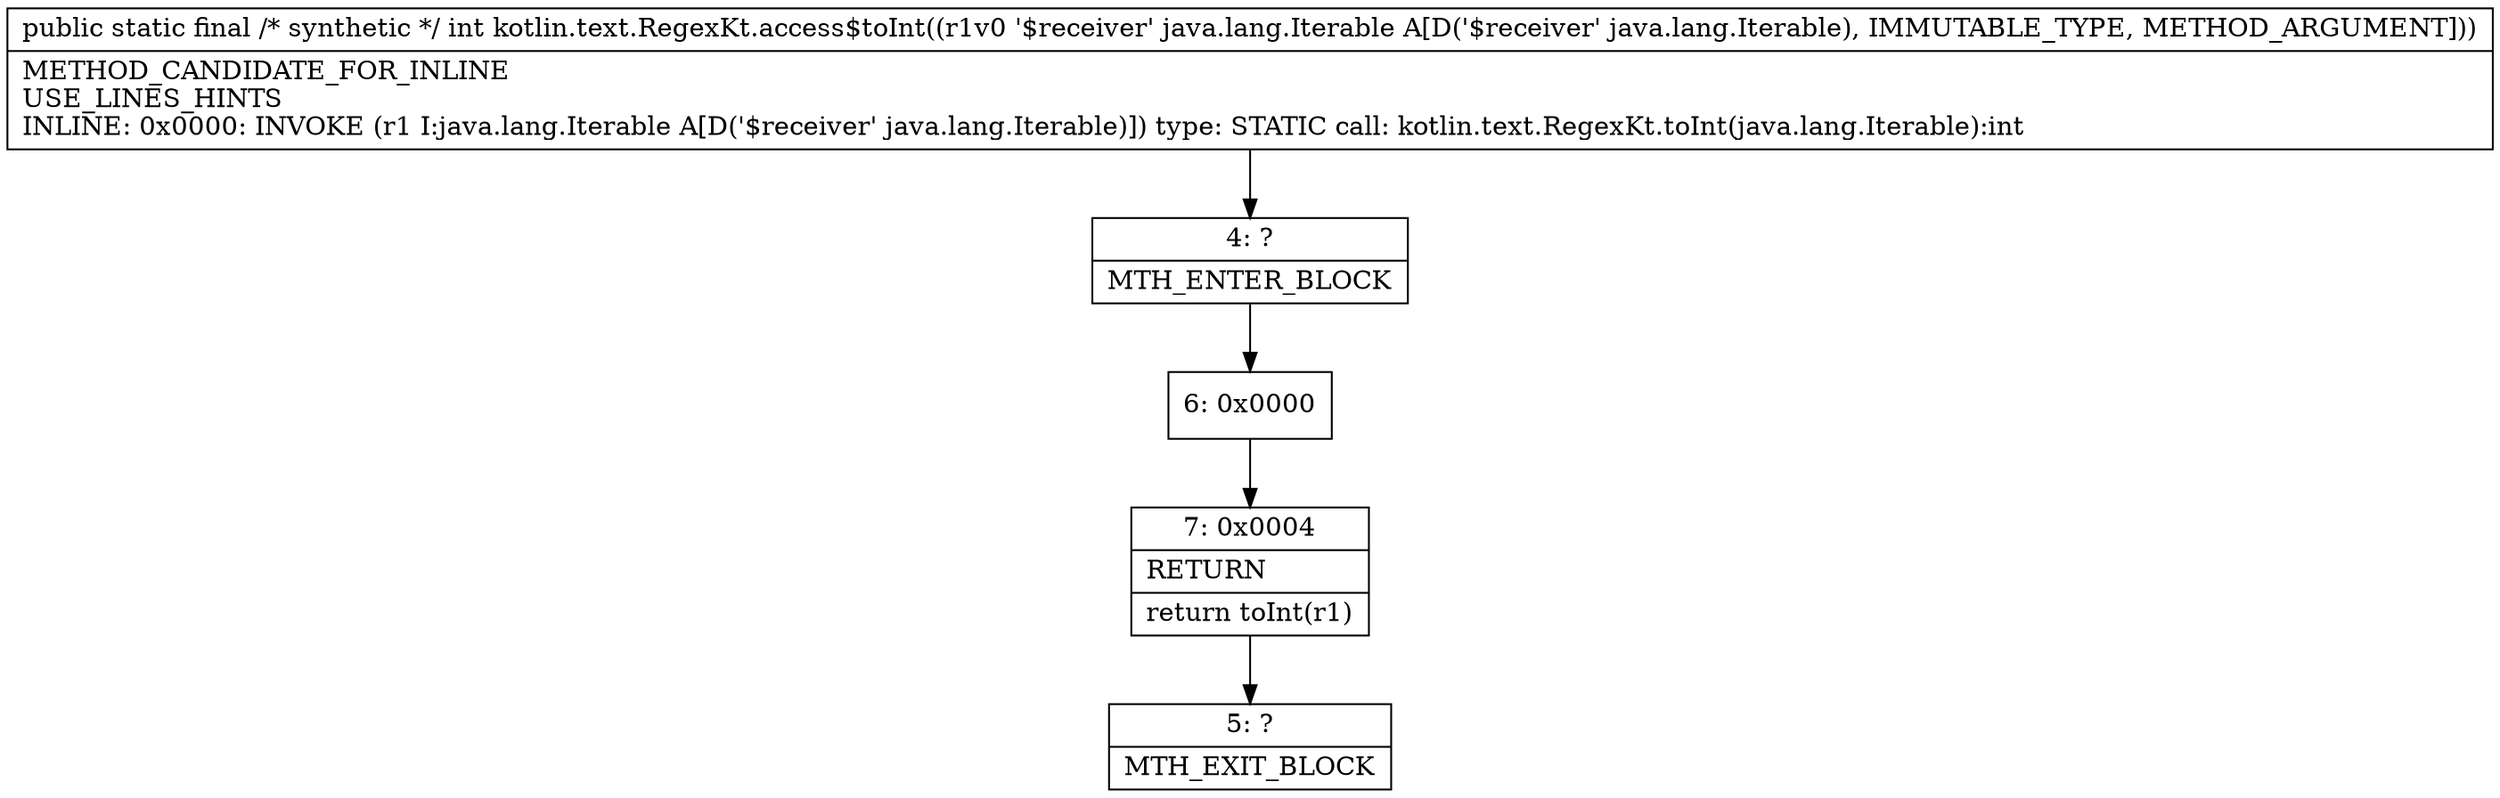 digraph "CFG forkotlin.text.RegexKt.access$toInt(Ljava\/lang\/Iterable;)I" {
Node_4 [shape=record,label="{4\:\ ?|MTH_ENTER_BLOCK\l}"];
Node_6 [shape=record,label="{6\:\ 0x0000}"];
Node_7 [shape=record,label="{7\:\ 0x0004|RETURN\l|return toInt(r1)\l}"];
Node_5 [shape=record,label="{5\:\ ?|MTH_EXIT_BLOCK\l}"];
MethodNode[shape=record,label="{public static final \/* synthetic *\/ int kotlin.text.RegexKt.access$toInt((r1v0 '$receiver' java.lang.Iterable A[D('$receiver' java.lang.Iterable), IMMUTABLE_TYPE, METHOD_ARGUMENT]))  | METHOD_CANDIDATE_FOR_INLINE\lUSE_LINES_HINTS\lINLINE: 0x0000: INVOKE  (r1 I:java.lang.Iterable A[D('$receiver' java.lang.Iterable)]) type: STATIC call: kotlin.text.RegexKt.toInt(java.lang.Iterable):int\l}"];
MethodNode -> Node_4;Node_4 -> Node_6;
Node_6 -> Node_7;
Node_7 -> Node_5;
}

